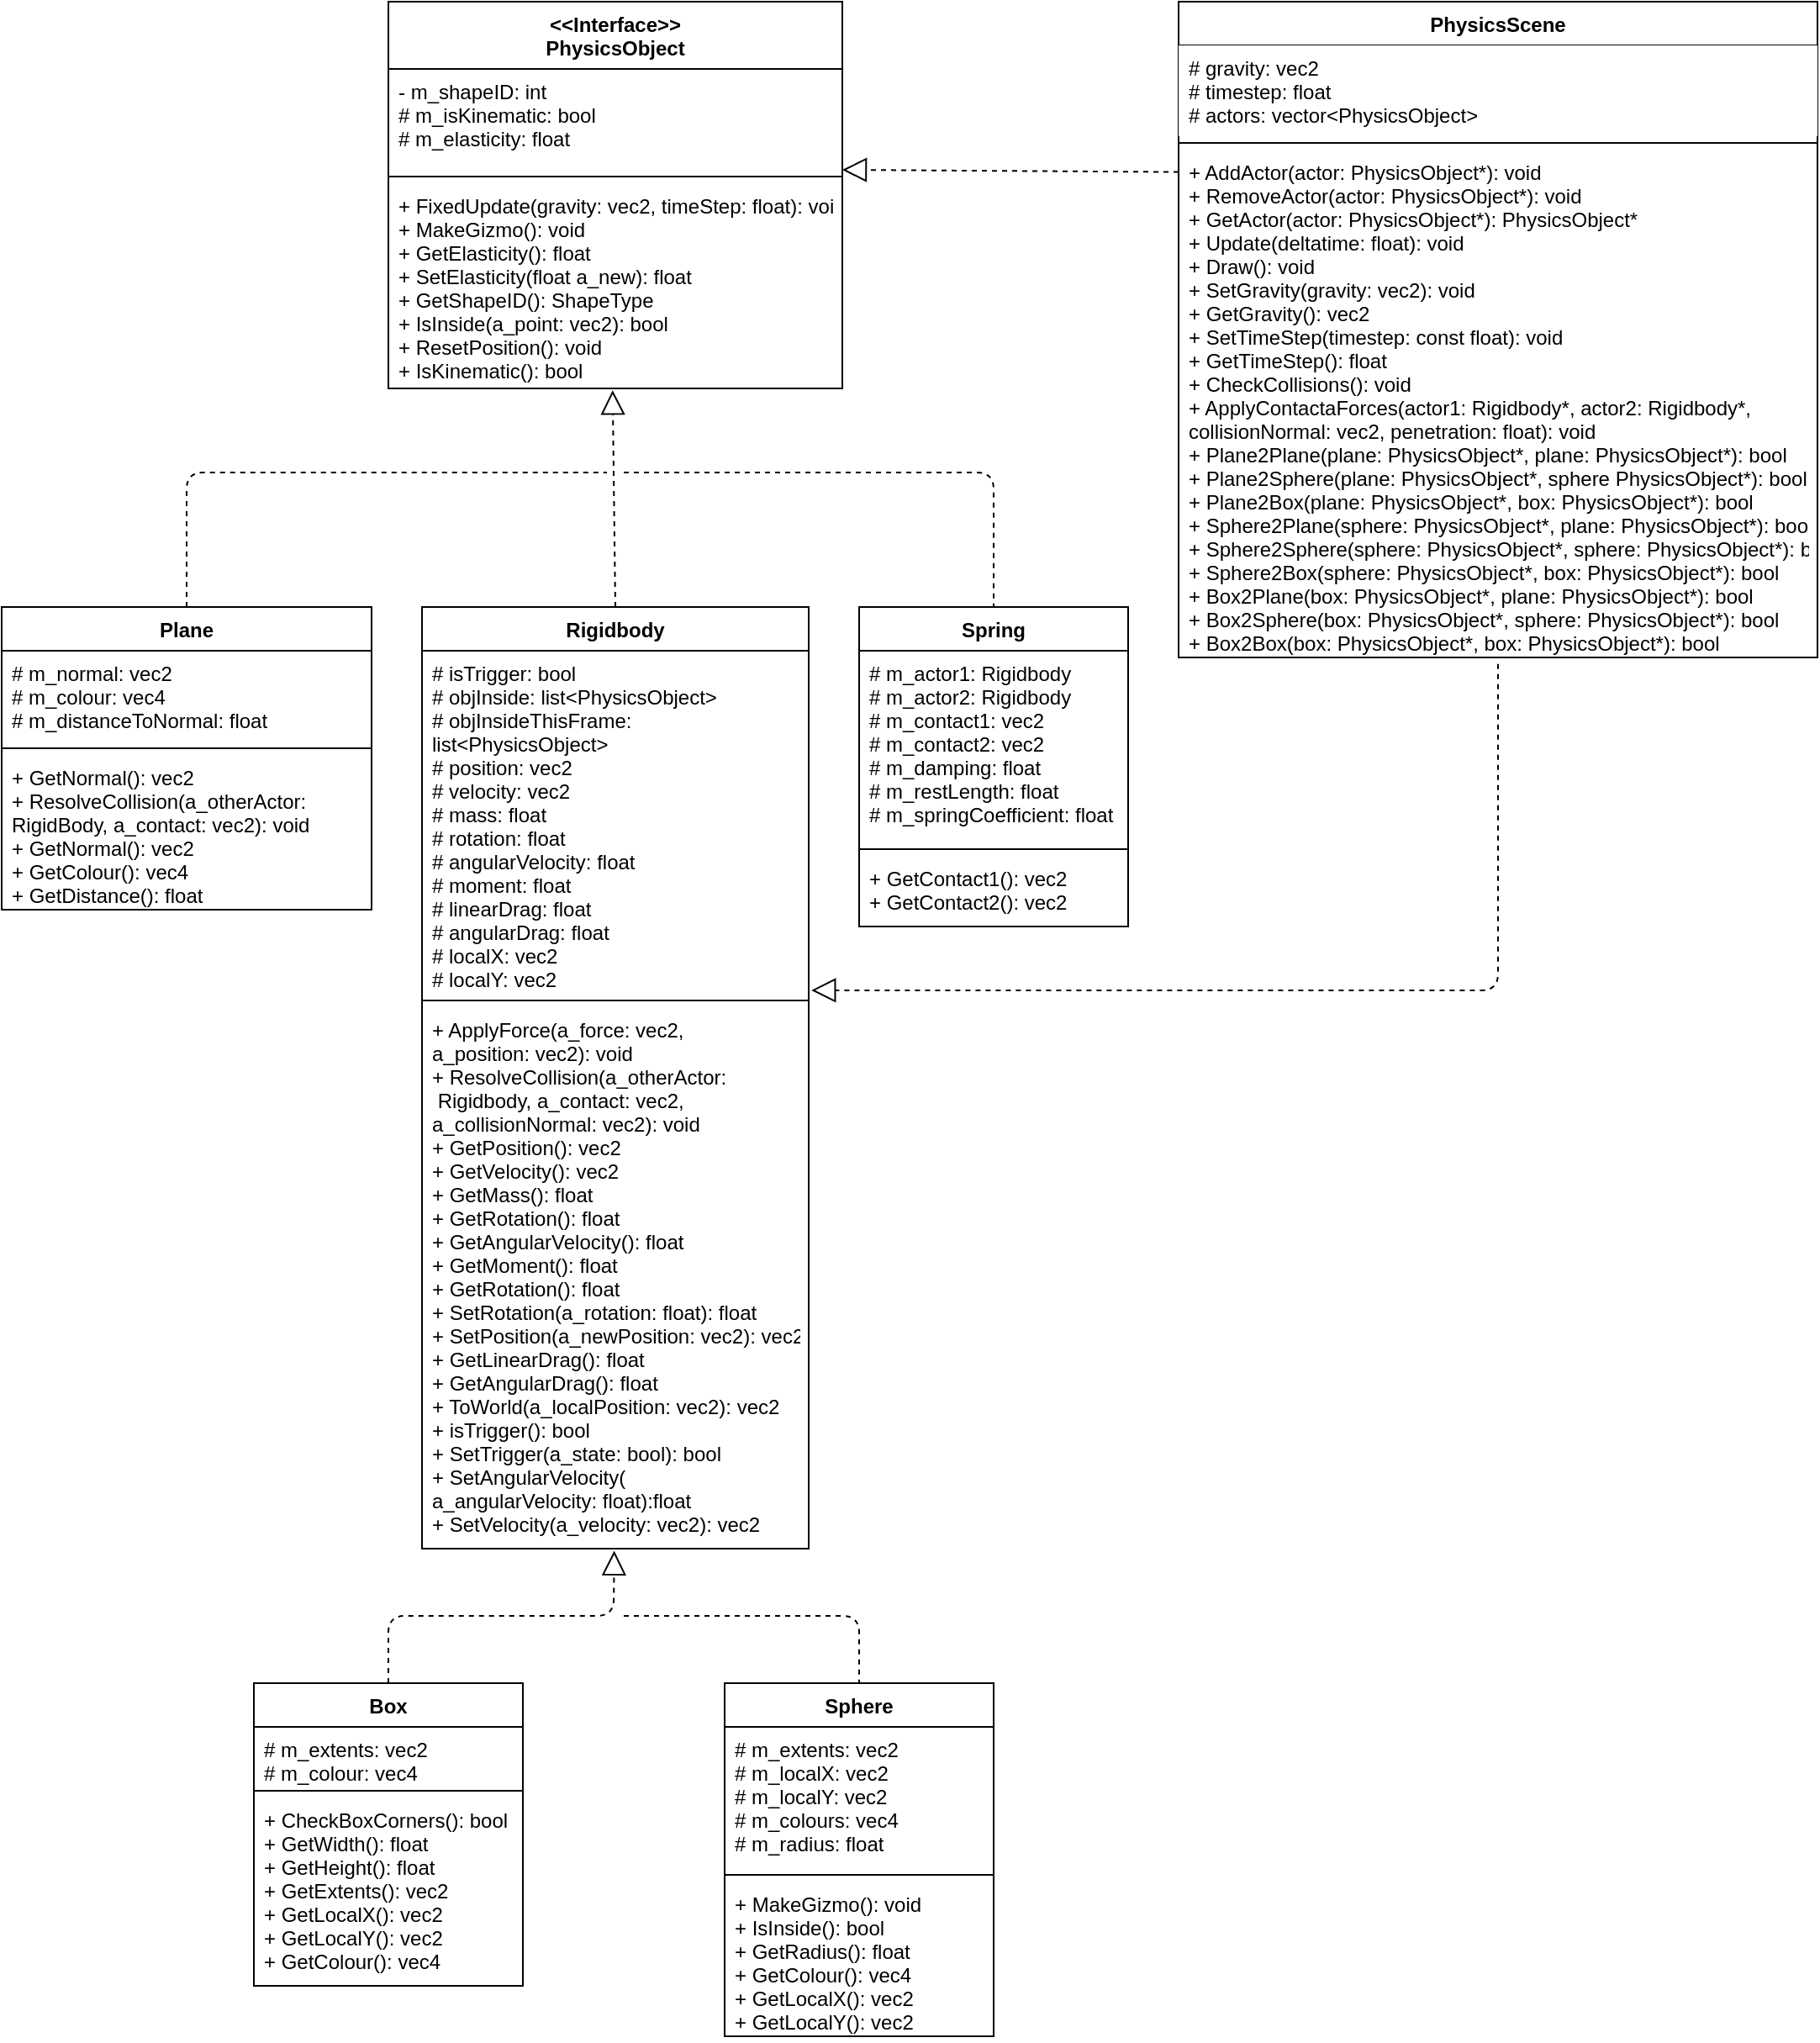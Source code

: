 <mxfile version="14.3.2" type="github">
  <diagram id="2biwBjbahT85dRKi6ixM" name="Page-1">
    <mxGraphModel dx="1422" dy="794" grid="1" gridSize="10" guides="1" tooltips="1" connect="1" arrows="1" fold="1" page="1" pageScale="1" pageWidth="827" pageHeight="1169" math="0" shadow="0">
      <root>
        <mxCell id="0" />
        <mxCell id="1" parent="0" />
        <mxCell id="vZ9UbWL4CDNbCzjpSIzU-1" value="&lt;&lt;Interface&gt;&gt;&#xa;PhysicsObject" style="swimlane;fontStyle=1;align=center;verticalAlign=top;childLayout=stackLayout;horizontal=1;startSize=40;horizontalStack=0;resizeParent=1;resizeParentMax=0;resizeLast=0;collapsible=1;marginBottom=0;" parent="1" vertex="1">
          <mxGeometry x="360" y="40" width="270" height="230" as="geometry">
            <mxRectangle x="360" y="120" width="120" height="30" as="alternateBounds" />
          </mxGeometry>
        </mxCell>
        <mxCell id="vZ9UbWL4CDNbCzjpSIzU-2" value="- m_shapeID: int&#xa;# m_isKinematic: bool&#xa;# m_elasticity: float" style="text;strokeColor=none;fillColor=none;align=left;verticalAlign=top;spacingLeft=4;spacingRight=4;overflow=hidden;rotatable=0;points=[[0,0.5],[1,0.5]];portConstraint=eastwest;" parent="vZ9UbWL4CDNbCzjpSIzU-1" vertex="1">
          <mxGeometry y="40" width="270" height="60" as="geometry" />
        </mxCell>
        <mxCell id="vZ9UbWL4CDNbCzjpSIzU-3" value="" style="line;strokeWidth=1;fillColor=none;align=left;verticalAlign=middle;spacingTop=-1;spacingLeft=3;spacingRight=3;rotatable=0;labelPosition=right;points=[];portConstraint=eastwest;" parent="vZ9UbWL4CDNbCzjpSIzU-1" vertex="1">
          <mxGeometry y="100" width="270" height="8" as="geometry" />
        </mxCell>
        <mxCell id="vZ9UbWL4CDNbCzjpSIzU-4" value="+ FixedUpdate(gravity: vec2, timeStep: float): void&#xa;+ MakeGizmo(): void&#xa;+ GetElasticity(): float&#xa;+ SetElasticity(float a_new): float&#xa;+ GetShapeID(): ShapeType&#xa;+ IsInside(a_point: vec2): bool&#xa;+ ResetPosition(): void&#xa;+ IsKinematic(): bool" style="text;strokeColor=none;fillColor=none;align=left;verticalAlign=top;spacingLeft=4;spacingRight=4;overflow=hidden;rotatable=0;points=[[0,0.5],[1,0.5]];portConstraint=eastwest;" parent="vZ9UbWL4CDNbCzjpSIzU-1" vertex="1">
          <mxGeometry y="108" width="270" height="122" as="geometry" />
        </mxCell>
        <mxCell id="jiQypm9qZ_a_5QQD7qSU-1" value="Plane" style="swimlane;fontStyle=1;align=center;verticalAlign=top;childLayout=stackLayout;horizontal=1;startSize=26;horizontalStack=0;resizeParent=1;resizeParentMax=0;resizeLast=0;collapsible=1;marginBottom=0;" vertex="1" parent="1">
          <mxGeometry x="130" y="400" width="220" height="180" as="geometry">
            <mxRectangle x="80" y="690" width="60" height="26" as="alternateBounds" />
          </mxGeometry>
        </mxCell>
        <mxCell id="jiQypm9qZ_a_5QQD7qSU-2" value="# m_normal: vec2&#xa;# m_colour: vec4&#xa;# m_distanceToNormal: float" style="text;strokeColor=none;fillColor=none;align=left;verticalAlign=top;spacingLeft=4;spacingRight=4;overflow=hidden;rotatable=0;points=[[0,0.5],[1,0.5]];portConstraint=eastwest;" vertex="1" parent="jiQypm9qZ_a_5QQD7qSU-1">
          <mxGeometry y="26" width="220" height="54" as="geometry" />
        </mxCell>
        <mxCell id="jiQypm9qZ_a_5QQD7qSU-3" value="" style="line;strokeWidth=1;fillColor=none;align=left;verticalAlign=middle;spacingTop=-1;spacingLeft=3;spacingRight=3;rotatable=0;labelPosition=right;points=[];portConstraint=eastwest;" vertex="1" parent="jiQypm9qZ_a_5QQD7qSU-1">
          <mxGeometry y="80" width="220" height="8" as="geometry" />
        </mxCell>
        <mxCell id="jiQypm9qZ_a_5QQD7qSU-4" value="+ GetNormal(): vec2&#xa;+ ResolveCollision(a_otherActor: &#xa;RigidBody, a_contact: vec2): void&#xa;+ GetNormal(): vec2&#xa;+ GetColour(): vec4&#xa;+ GetDistance(): float" style="text;strokeColor=none;fillColor=none;align=left;verticalAlign=top;spacingLeft=4;spacingRight=4;overflow=hidden;rotatable=0;points=[[0,0.5],[1,0.5]];portConstraint=eastwest;" vertex="1" parent="jiQypm9qZ_a_5QQD7qSU-1">
          <mxGeometry y="88" width="220" height="92" as="geometry" />
        </mxCell>
        <mxCell id="jiQypm9qZ_a_5QQD7qSU-6" value="Rigidbody" style="swimlane;fontStyle=1;align=center;verticalAlign=top;childLayout=stackLayout;horizontal=1;startSize=26;horizontalStack=0;resizeParent=1;resizeParentMax=0;resizeLast=0;collapsible=1;marginBottom=0;" vertex="1" parent="1">
          <mxGeometry x="380" y="400" width="230" height="560" as="geometry" />
        </mxCell>
        <mxCell id="jiQypm9qZ_a_5QQD7qSU-7" value="# isTrigger: bool&#xa;# objInside: list&lt;PhysicsObject&gt;&#xa;# objInsideThisFrame: &#xa;list&lt;PhysicsObject&gt;&#xa;# position: vec2&#xa;# velocity: vec2&#xa;# mass: float&#xa;# rotation: float&#xa;# angularVelocity: float&#xa;# moment: float&#xa;# linearDrag: float&#xa;# angularDrag: float&#xa;# localX: vec2&#xa;# localY: vec2" style="text;strokeColor=none;fillColor=none;align=left;verticalAlign=top;spacingLeft=4;spacingRight=4;overflow=hidden;rotatable=0;points=[[0,0.5],[1,0.5]];portConstraint=eastwest;" vertex="1" parent="jiQypm9qZ_a_5QQD7qSU-6">
          <mxGeometry y="26" width="230" height="204" as="geometry" />
        </mxCell>
        <mxCell id="jiQypm9qZ_a_5QQD7qSU-8" value="" style="line;strokeWidth=1;fillColor=none;align=left;verticalAlign=middle;spacingTop=-1;spacingLeft=3;spacingRight=3;rotatable=0;labelPosition=right;points=[];portConstraint=eastwest;" vertex="1" parent="jiQypm9qZ_a_5QQD7qSU-6">
          <mxGeometry y="230" width="230" height="8" as="geometry" />
        </mxCell>
        <mxCell id="jiQypm9qZ_a_5QQD7qSU-9" value="+ ApplyForce(a_force: vec2,&#xa;a_position: vec2): void&#xa;+ ResolveCollision(a_otherActor:&#xa; Rigidbody, a_contact: vec2,&#xa;a_collisionNormal: vec2): void&#xa;+ GetPosition(): vec2&#xa;+ GetVelocity(): vec2&#xa;+ GetMass(): float&#xa;+ GetRotation(): float&#xa;+ GetAngularVelocity(): float&#xa;+ GetMoment(): float&#xa;+ GetRotation(): float&#xa;+ SetRotation(a_rotation: float): float&#xa;+ SetPosition(a_newPosition: vec2): vec2&#xa;+ GetLinearDrag(): float&#xa;+ GetAngularDrag(): float&#xa;+ ToWorld(a_localPosition: vec2): vec2&#xa;+ isTrigger(): bool&#xa;+ SetTrigger(a_state: bool): bool&#xa;+ SetAngularVelocity(&#xa;a_angularVelocity: float):float&#xa;+ SetVelocity(a_velocity: vec2): vec2" style="text;strokeColor=none;fillColor=none;align=left;verticalAlign=top;spacingLeft=4;spacingRight=4;overflow=hidden;rotatable=0;points=[[0,0.5],[1,0.5]];portConstraint=eastwest;" vertex="1" parent="jiQypm9qZ_a_5QQD7qSU-6">
          <mxGeometry y="238" width="230" height="322" as="geometry" />
        </mxCell>
        <mxCell id="jiQypm9qZ_a_5QQD7qSU-12" value="" style="endArrow=block;dashed=1;endFill=0;endSize=12;html=1;exitX=0.5;exitY=0;exitDx=0;exitDy=0;entryX=0.494;entryY=1.009;entryDx=0;entryDy=0;entryPerimeter=0;" edge="1" parent="1" source="jiQypm9qZ_a_5QQD7qSU-6" target="vZ9UbWL4CDNbCzjpSIzU-4">
          <mxGeometry width="160" relative="1" as="geometry">
            <mxPoint x="260" y="370" as="sourcePoint" />
            <mxPoint x="495" y="280" as="targetPoint" />
          </mxGeometry>
        </mxCell>
        <mxCell id="jiQypm9qZ_a_5QQD7qSU-14" value="Box" style="swimlane;fontStyle=1;align=center;verticalAlign=top;childLayout=stackLayout;horizontal=1;startSize=26;horizontalStack=0;resizeParent=1;resizeParentMax=0;resizeLast=0;collapsible=1;marginBottom=0;" vertex="1" parent="1">
          <mxGeometry x="280" y="1040" width="160" height="180" as="geometry" />
        </mxCell>
        <mxCell id="jiQypm9qZ_a_5QQD7qSU-15" value="# m_extents: vec2&#xa;# m_colour: vec4" style="text;strokeColor=none;fillColor=none;align=left;verticalAlign=top;spacingLeft=4;spacingRight=4;overflow=hidden;rotatable=0;points=[[0,0.5],[1,0.5]];portConstraint=eastwest;" vertex="1" parent="jiQypm9qZ_a_5QQD7qSU-14">
          <mxGeometry y="26" width="160" height="34" as="geometry" />
        </mxCell>
        <mxCell id="jiQypm9qZ_a_5QQD7qSU-16" value="" style="line;strokeWidth=1;fillColor=none;align=left;verticalAlign=middle;spacingTop=-1;spacingLeft=3;spacingRight=3;rotatable=0;labelPosition=right;points=[];portConstraint=eastwest;" vertex="1" parent="jiQypm9qZ_a_5QQD7qSU-14">
          <mxGeometry y="60" width="160" height="8" as="geometry" />
        </mxCell>
        <mxCell id="jiQypm9qZ_a_5QQD7qSU-17" value="+ CheckBoxCorners(): bool&#xa;+ GetWidth(): float&#xa;+ GetHeight(): float&#xa;+ GetExtents(): vec2&#xa;+ GetLocalX(): vec2&#xa;+ GetLocalY(): vec2&#xa;+ GetColour(): vec4" style="text;strokeColor=none;fillColor=none;align=left;verticalAlign=top;spacingLeft=4;spacingRight=4;overflow=hidden;rotatable=0;points=[[0,0.5],[1,0.5]];portConstraint=eastwest;" vertex="1" parent="jiQypm9qZ_a_5QQD7qSU-14">
          <mxGeometry y="68" width="160" height="112" as="geometry" />
        </mxCell>
        <mxCell id="jiQypm9qZ_a_5QQD7qSU-18" value="Sphere" style="swimlane;fontStyle=1;align=center;verticalAlign=top;childLayout=stackLayout;horizontal=1;startSize=26;horizontalStack=0;resizeParent=1;resizeParentMax=0;resizeLast=0;collapsible=1;marginBottom=0;" vertex="1" parent="1">
          <mxGeometry x="560" y="1040" width="160" height="210" as="geometry" />
        </mxCell>
        <mxCell id="jiQypm9qZ_a_5QQD7qSU-19" value="# m_extents: vec2&#xa;# m_localX: vec2&#xa;# m_localY: vec2&#xa;# m_colours: vec4&#xa;# m_radius: float" style="text;strokeColor=none;fillColor=none;align=left;verticalAlign=top;spacingLeft=4;spacingRight=4;overflow=hidden;rotatable=0;points=[[0,0.5],[1,0.5]];portConstraint=eastwest;" vertex="1" parent="jiQypm9qZ_a_5QQD7qSU-18">
          <mxGeometry y="26" width="160" height="84" as="geometry" />
        </mxCell>
        <mxCell id="jiQypm9qZ_a_5QQD7qSU-20" value="" style="line;strokeWidth=1;fillColor=none;align=left;verticalAlign=middle;spacingTop=-1;spacingLeft=3;spacingRight=3;rotatable=0;labelPosition=right;points=[];portConstraint=eastwest;" vertex="1" parent="jiQypm9qZ_a_5QQD7qSU-18">
          <mxGeometry y="110" width="160" height="8" as="geometry" />
        </mxCell>
        <mxCell id="jiQypm9qZ_a_5QQD7qSU-21" value="+ MakeGizmo(): void&#xa;+ IsInside(): bool&#xa;+ GetRadius(): float&#xa;+ GetColour(): vec4&#xa;+ GetLocalX(): vec2&#xa;+ GetLocalY(): vec2" style="text;strokeColor=none;fillColor=none;align=left;verticalAlign=top;spacingLeft=4;spacingRight=4;overflow=hidden;rotatable=0;points=[[0,0.5],[1,0.5]];portConstraint=eastwest;" vertex="1" parent="jiQypm9qZ_a_5QQD7qSU-18">
          <mxGeometry y="118" width="160" height="92" as="geometry" />
        </mxCell>
        <mxCell id="jiQypm9qZ_a_5QQD7qSU-22" value="Spring" style="swimlane;fontStyle=1;align=center;verticalAlign=top;childLayout=stackLayout;horizontal=1;startSize=26;horizontalStack=0;resizeParent=1;resizeParentMax=0;resizeLast=0;collapsible=1;marginBottom=0;" vertex="1" parent="1">
          <mxGeometry x="640" y="400" width="160" height="190" as="geometry" />
        </mxCell>
        <mxCell id="jiQypm9qZ_a_5QQD7qSU-23" value="# m_actor1: Rigidbody&#xa;# m_actor2: Rigidbody&#xa;# m_contact1: vec2&#xa;# m_contact2: vec2&#xa;# m_damping: float&#xa;# m_restLength: float&#xa;# m_springCoefficient: float" style="text;strokeColor=none;fillColor=none;align=left;verticalAlign=top;spacingLeft=4;spacingRight=4;overflow=hidden;rotatable=0;points=[[0,0.5],[1,0.5]];portConstraint=eastwest;" vertex="1" parent="jiQypm9qZ_a_5QQD7qSU-22">
          <mxGeometry y="26" width="160" height="114" as="geometry" />
        </mxCell>
        <mxCell id="jiQypm9qZ_a_5QQD7qSU-24" value="" style="line;strokeWidth=1;fillColor=none;align=left;verticalAlign=middle;spacingTop=-1;spacingLeft=3;spacingRight=3;rotatable=0;labelPosition=right;points=[];portConstraint=eastwest;" vertex="1" parent="jiQypm9qZ_a_5QQD7qSU-22">
          <mxGeometry y="140" width="160" height="8" as="geometry" />
        </mxCell>
        <mxCell id="jiQypm9qZ_a_5QQD7qSU-25" value="+ GetContact1(): vec2&#xa;+ GetContact2(): vec2" style="text;strokeColor=none;fillColor=none;align=left;verticalAlign=top;spacingLeft=4;spacingRight=4;overflow=hidden;rotatable=0;points=[[0,0.5],[1,0.5]];portConstraint=eastwest;" vertex="1" parent="jiQypm9qZ_a_5QQD7qSU-22">
          <mxGeometry y="148" width="160" height="42" as="geometry" />
        </mxCell>
        <mxCell id="jiQypm9qZ_a_5QQD7qSU-26" value="" style="endArrow=none;dashed=1;html=1;entryX=0.5;entryY=0;entryDx=0;entryDy=0;" edge="1" parent="1" target="jiQypm9qZ_a_5QQD7qSU-22">
          <mxGeometry width="50" height="50" relative="1" as="geometry">
            <mxPoint x="500" y="320" as="sourcePoint" />
            <mxPoint x="690" y="320" as="targetPoint" />
            <Array as="points">
              <mxPoint x="720" y="320" />
            </Array>
          </mxGeometry>
        </mxCell>
        <mxCell id="jiQypm9qZ_a_5QQD7qSU-27" value="" style="endArrow=none;dashed=1;html=1;exitX=0.5;exitY=0;exitDx=0;exitDy=0;" edge="1" parent="1" source="jiQypm9qZ_a_5QQD7qSU-1">
          <mxGeometry width="50" height="50" relative="1" as="geometry">
            <mxPoint x="280" y="370" as="sourcePoint" />
            <mxPoint x="490" y="320" as="targetPoint" />
            <Array as="points">
              <mxPoint x="240" y="320" />
            </Array>
          </mxGeometry>
        </mxCell>
        <mxCell id="jiQypm9qZ_a_5QQD7qSU-29" value="" style="endArrow=block;dashed=1;endFill=0;endSize=12;html=1;exitX=0.5;exitY=0;exitDx=0;exitDy=0;entryX=0.497;entryY=1.004;entryDx=0;entryDy=0;entryPerimeter=0;" edge="1" parent="1" source="jiQypm9qZ_a_5QQD7qSU-14" target="jiQypm9qZ_a_5QQD7qSU-9">
          <mxGeometry width="160" relative="1" as="geometry">
            <mxPoint x="350" y="630" as="sourcePoint" />
            <mxPoint x="497" y="1120" as="targetPoint" />
            <Array as="points">
              <mxPoint x="360" y="1000" />
              <mxPoint x="494" y="1000" />
            </Array>
          </mxGeometry>
        </mxCell>
        <mxCell id="jiQypm9qZ_a_5QQD7qSU-30" value="" style="endArrow=none;dashed=1;html=1;entryX=0.5;entryY=0;entryDx=0;entryDy=0;" edge="1" parent="1" target="jiQypm9qZ_a_5QQD7qSU-18">
          <mxGeometry width="50" height="50" relative="1" as="geometry">
            <mxPoint x="500" y="1000" as="sourcePoint" />
            <mxPoint x="660" y="610" as="targetPoint" />
            <Array as="points">
              <mxPoint x="640" y="1000" />
            </Array>
          </mxGeometry>
        </mxCell>
        <mxCell id="jiQypm9qZ_a_5QQD7qSU-35" value="PhysicsScene" style="swimlane;fontStyle=1;align=center;verticalAlign=top;childLayout=stackLayout;horizontal=1;startSize=26;horizontalStack=0;resizeParent=1;resizeParentMax=0;resizeLast=0;collapsible=1;marginBottom=0;" vertex="1" parent="1">
          <mxGeometry x="830" y="40" width="380" height="390" as="geometry" />
        </mxCell>
        <mxCell id="jiQypm9qZ_a_5QQD7qSU-36" value="# gravity: vec2&#xa;# timestep: float&#xa;# actors: vector&lt;PhysicsObject&gt;" style="text;strokeColor=none;align=left;verticalAlign=top;spacingLeft=4;spacingRight=4;overflow=hidden;rotatable=0;points=[[0,0.5],[1,0.5]];portConstraint=eastwest;fillColor=#ffffff;" vertex="1" parent="jiQypm9qZ_a_5QQD7qSU-35">
          <mxGeometry y="26" width="380" height="54" as="geometry" />
        </mxCell>
        <mxCell id="jiQypm9qZ_a_5QQD7qSU-37" value="" style="line;strokeWidth=1;fillColor=none;align=left;verticalAlign=middle;spacingTop=-1;spacingLeft=3;spacingRight=3;rotatable=0;labelPosition=right;points=[];portConstraint=eastwest;" vertex="1" parent="jiQypm9qZ_a_5QQD7qSU-35">
          <mxGeometry y="80" width="380" height="8" as="geometry" />
        </mxCell>
        <mxCell id="jiQypm9qZ_a_5QQD7qSU-38" value="+ AddActor(actor: PhysicsObject*): void&#xa;+ RemoveActor(actor: PhysicsObject*): void&#xa;+ GetActor(actor: PhysicsObject*): PhysicsObject*&#xa;+ Update(deltatime: float): void&#xa;+ Draw(): void&#xa;+ SetGravity(gravity: vec2): void&#xa;+ GetGravity(): vec2&#xa;+ SetTimeStep(timestep: const float): void&#xa;+ GetTimeStep(): float&#xa;+ CheckCollisions(): void&#xa;+ ApplyContactaForces(actor1: Rigidbody*, actor2: Rigidbody*,&#xa;collisionNormal: vec2, penetration: float): void&#xa;+ Plane2Plane(plane: PhysicsObject*, plane: PhysicsObject*): bool&#xa;+ Plane2Sphere(plane: PhysicsObject*, sphere PhysicsObject*): bool&#xa;+ Plane2Box(plane: PhysicsObject*, box: PhysicsObject*): bool&#xa;+ Sphere2Plane(sphere: PhysicsObject*, plane: PhysicsObject*): bool&#xa;+ Sphere2Sphere(sphere: PhysicsObject*, sphere: PhysicsObject*): bool&#xa;+ Sphere2Box(sphere: PhysicsObject*, box: PhysicsObject*): bool&#xa;+ Box2Plane(box: PhysicsObject*, plane: PhysicsObject*): bool&#xa;+ Box2Sphere(box: PhysicsObject*, sphere: PhysicsObject*): bool&#xa;+ Box2Box(box: PhysicsObject*, box: PhysicsObject*): bool&#xa;" style="text;strokeColor=none;fillColor=none;align=left;verticalAlign=top;spacingLeft=4;spacingRight=4;overflow=hidden;rotatable=0;points=[[0,0.5],[1,0.5]];portConstraint=eastwest;" vertex="1" parent="jiQypm9qZ_a_5QQD7qSU-35">
          <mxGeometry y="88" width="380" height="302" as="geometry" />
        </mxCell>
        <mxCell id="jiQypm9qZ_a_5QQD7qSU-41" value="" style="endArrow=block;dashed=1;endFill=0;endSize=12;html=1;exitX=0.5;exitY=1.013;exitDx=0;exitDy=0;exitPerimeter=0;entryX=1.007;entryY=0.99;entryDx=0;entryDy=0;entryPerimeter=0;" edge="1" parent="1" source="jiQypm9qZ_a_5QQD7qSU-38" target="jiQypm9qZ_a_5QQD7qSU-7">
          <mxGeometry width="160" relative="1" as="geometry">
            <mxPoint x="950" y="450" as="sourcePoint" />
            <mxPoint x="1110" y="450" as="targetPoint" />
            <Array as="points">
              <mxPoint x="1020" y="628" />
            </Array>
          </mxGeometry>
        </mxCell>
        <mxCell id="jiQypm9qZ_a_5QQD7qSU-42" value="" style="endArrow=block;dashed=1;endFill=0;endSize=12;html=1;entryX=1;entryY=1;entryDx=0;entryDy=0;entryPerimeter=0;exitX=0;exitY=0.044;exitDx=0;exitDy=0;exitPerimeter=0;" edge="1" parent="1" source="jiQypm9qZ_a_5QQD7qSU-38" target="vZ9UbWL4CDNbCzjpSIzU-2">
          <mxGeometry width="160" relative="1" as="geometry">
            <mxPoint x="670" y="140" as="sourcePoint" />
            <mxPoint x="830" y="140" as="targetPoint" />
          </mxGeometry>
        </mxCell>
      </root>
    </mxGraphModel>
  </diagram>
</mxfile>
